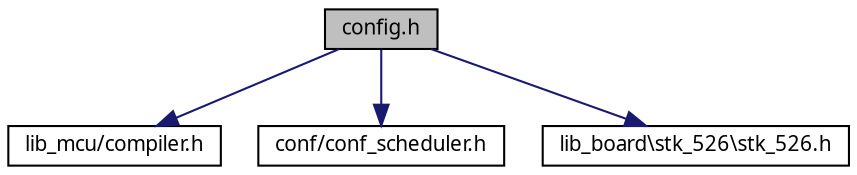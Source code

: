 digraph G
{
  edge [fontname="FreeSans.ttf",fontsize=10,labelfontname="FreeSans.ttf",labelfontsize=10];
  node [fontname="FreeSans.ttf",fontsize=10,shape=record];
  Node1 [label="config.h",height=0.2,width=0.4,color="black", fillcolor="grey75", style="filled" fontcolor="black"];
  Node1 -> Node2 [color="midnightblue",fontsize=10,style="solid",fontname="FreeSans.ttf"];
  Node2 [label="lib_mcu/compiler.h",height=0.2,width=0.4,color="black", fillcolor="white", style="filled",URL="$a00017.html"];
  Node1 -> Node3 [color="midnightblue",fontsize=10,style="solid",fontname="FreeSans.ttf"];
  Node3 [label="conf/conf_scheduler.h",height=0.2,width=0.4,color="black", fillcolor="white", style="filled",URL="$a00018.html"];
  Node1 -> Node4 [color="midnightblue",fontsize=10,style="solid",fontname="FreeSans.ttf"];
  Node4 [label="lib_board\\stk_526\\stk_526.h",height=0.2,width=0.4,color="black", fillcolor="white", style="filled",URL="$a00033.html"];
}
